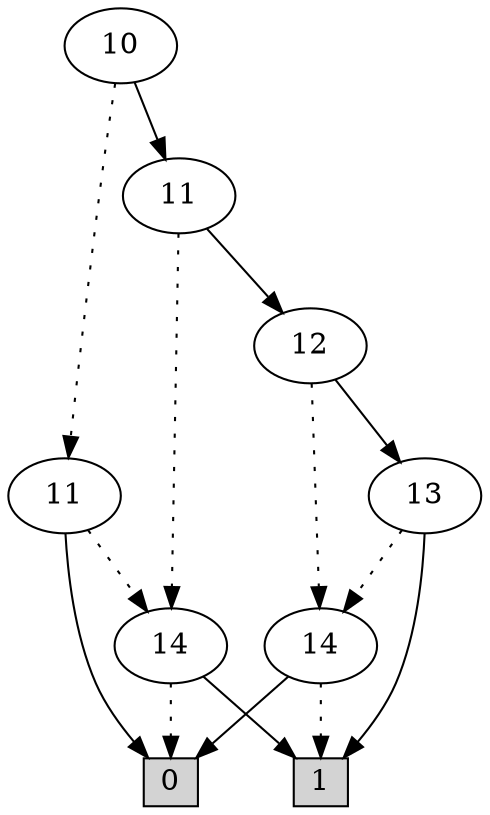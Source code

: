 digraph G {
0 [shape=box, label="0", style=filled, shape=box, height=0.3, width=0.3];
1 [shape=box, label="1", style=filled, shape=box, height=0.3, width=0.3];
299 [label="10"];
299 -> 286 [style=dotted];
299 -> 298 [style=filled];
286 [label="11"];
286 -> 30 [style=dotted];
286 -> 0 [style=filled];
30 [label="14"];
30 -> 0 [style=dotted];
30 -> 1 [style=filled];
298 [label="11"];
298 -> 30 [style=dotted];
298 -> 263 [style=filled];
263 [label="12"];
263 -> 31 [style=dotted];
263 -> 255 [style=filled];
31 [label="14"];
31 -> 1 [style=dotted];
31 -> 0 [style=filled];
255 [label="13"];
255 -> 31 [style=dotted];
255 -> 1 [style=filled];
}
